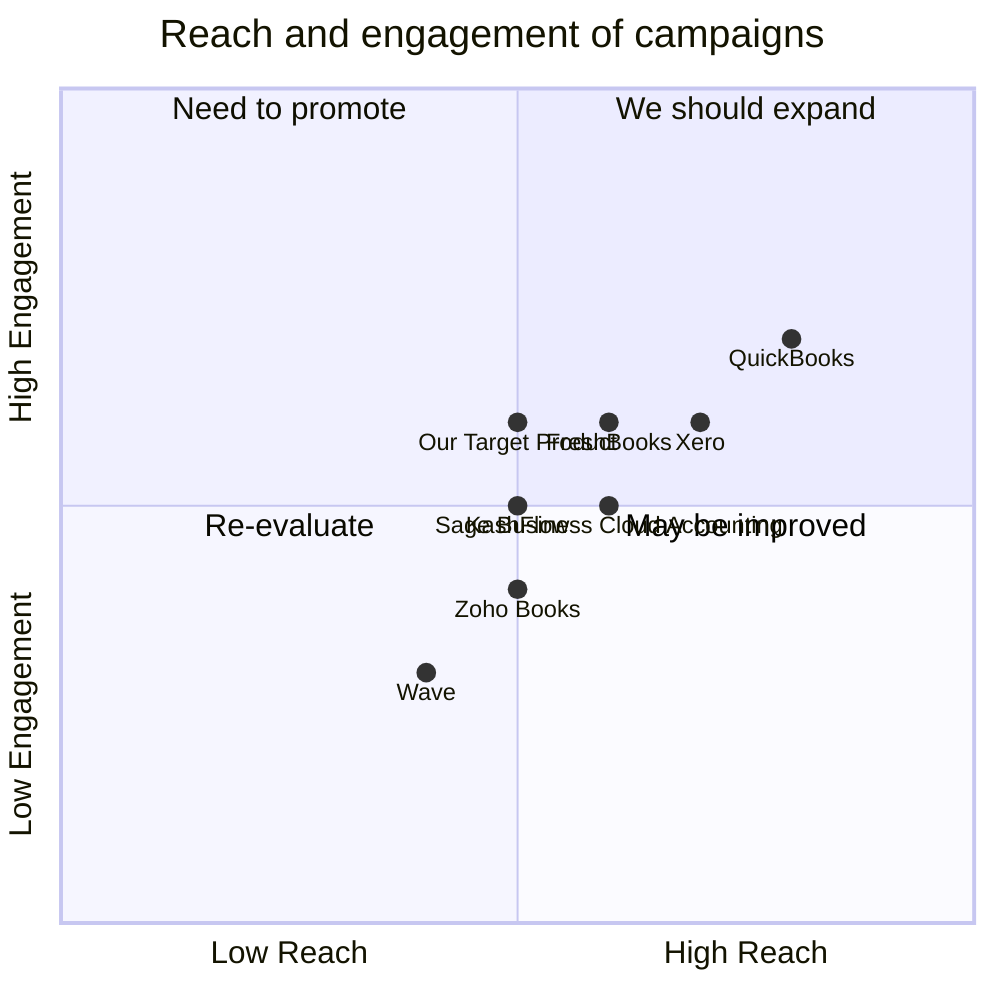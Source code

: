 quadrantChart
    title Reach and engagement of campaigns
    x-axis Low Reach --> High Reach
    y-axis Low Engagement --> High Engagement
    quadrant-1 We should expand
    quadrant-2 Need to promote
    quadrant-3 Re-evaluate
    quadrant-4 May be improved
    "QuickBooks": [0.8, 0.7]
    "FreshBooks": [0.6, 0.6]
    "Zoho Books": [0.5, 0.4]
    "Wave": [0.4, 0.3]
    "Xero": [0.7, 0.6]
    "Sage Business Cloud Accounting": [0.6, 0.5]
    "KashFlow": [0.5, 0.5]
    "Our Target Product": [0.5, 0.6]